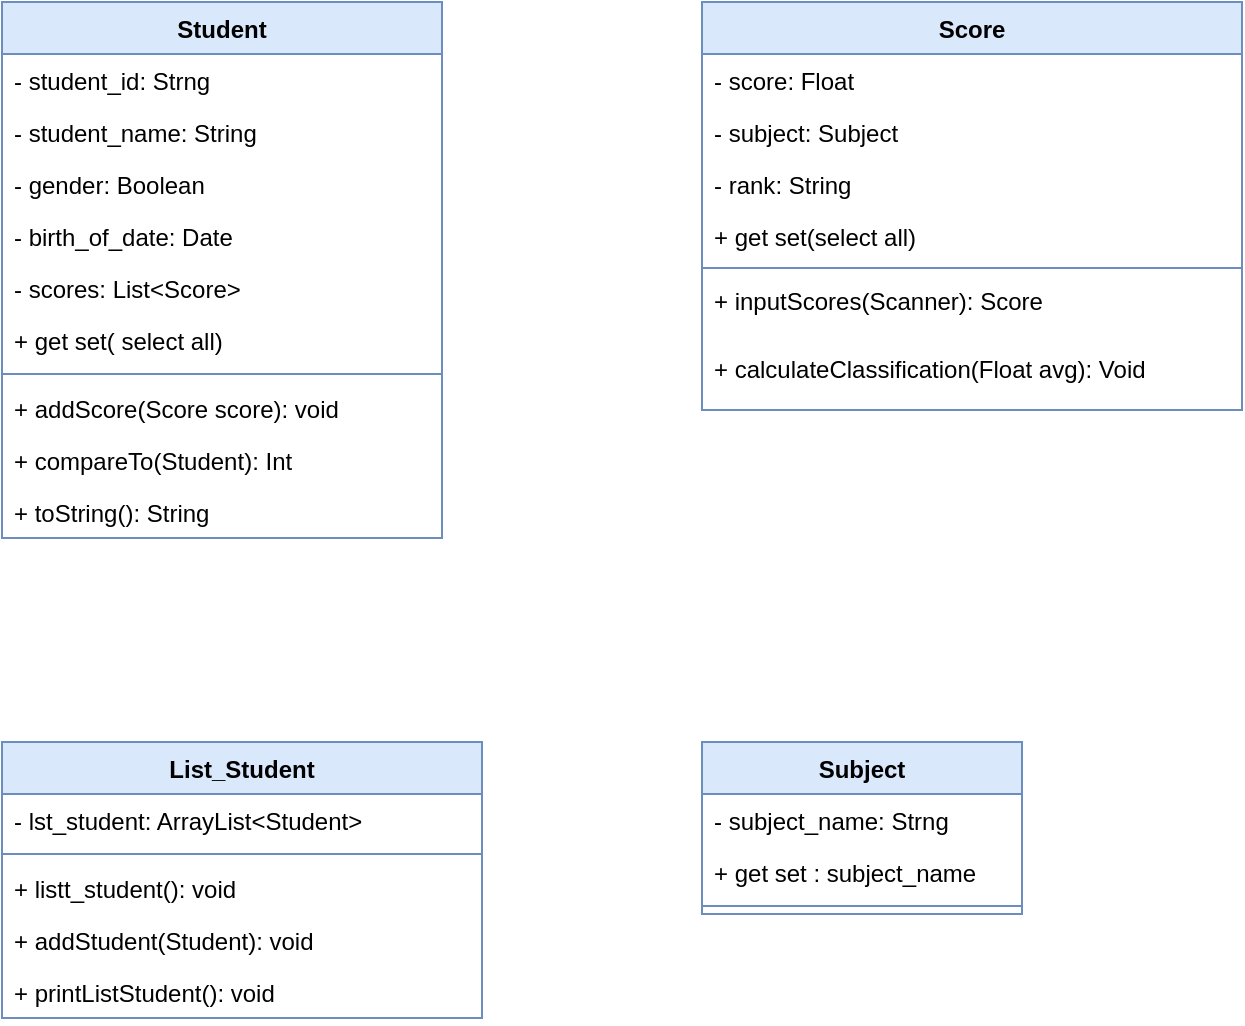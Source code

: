 <mxfile version="21.1.8" type="google">
  <diagram name="Trang-1" id="BeJwztVBxaHOrgQoSr26">
    <mxGraphModel grid="1" page="1" gridSize="10" guides="1" tooltips="1" connect="1" arrows="1" fold="1" pageScale="1" pageWidth="827" pageHeight="1169" math="0" shadow="0">
      <root>
        <mxCell id="0" />
        <mxCell id="1" parent="0" />
        <mxCell id="huPj53C86bU5tt96ABkg-1" value="Student" style="swimlane;fontStyle=1;align=center;verticalAlign=top;childLayout=stackLayout;horizontal=1;startSize=26;horizontalStack=0;resizeParent=1;resizeParentMax=0;resizeLast=0;collapsible=1;marginBottom=0;whiteSpace=wrap;html=1;fillColor=#dae8fc;strokeColor=#6c8ebf;" vertex="1" parent="1">
          <mxGeometry x="50" y="120" width="220" height="268" as="geometry" />
        </mxCell>
        <mxCell id="huPj53C86bU5tt96ABkg-24" value="- student_id: Strng" style="text;strokeColor=none;fillColor=none;align=left;verticalAlign=top;spacingLeft=4;spacingRight=4;overflow=hidden;rotatable=0;points=[[0,0.5],[1,0.5]];portConstraint=eastwest;whiteSpace=wrap;html=1;" vertex="1" parent="huPj53C86bU5tt96ABkg-1">
          <mxGeometry y="26" width="220" height="26" as="geometry" />
        </mxCell>
        <mxCell id="huPj53C86bU5tt96ABkg-49" value="- student_name: String&amp;nbsp;" style="text;strokeColor=none;fillColor=none;align=left;verticalAlign=top;spacingLeft=4;spacingRight=4;overflow=hidden;rotatable=0;points=[[0,0.5],[1,0.5]];portConstraint=eastwest;whiteSpace=wrap;html=1;" vertex="1" parent="huPj53C86bU5tt96ABkg-1">
          <mxGeometry y="52" width="220" height="26" as="geometry" />
        </mxCell>
        <mxCell id="uZcXmYHKWCtwA_xICukK-1" value="- gender: Boolean" style="text;strokeColor=none;fillColor=none;align=left;verticalAlign=top;spacingLeft=4;spacingRight=4;overflow=hidden;rotatable=0;points=[[0,0.5],[1,0.5]];portConstraint=eastwest;whiteSpace=wrap;html=1;" vertex="1" parent="huPj53C86bU5tt96ABkg-1">
          <mxGeometry y="78" width="220" height="26" as="geometry" />
        </mxCell>
        <mxCell id="VjZ1TQek-GzAqiRUL7Fg-2" value="- birth_of_date&lt;span style=&quot;background-color: initial;&quot;&gt;: Date&lt;/span&gt;" style="text;strokeColor=none;fillColor=none;align=left;verticalAlign=top;spacingLeft=4;spacingRight=4;overflow=hidden;rotatable=0;points=[[0,0.5],[1,0.5]];portConstraint=eastwest;whiteSpace=wrap;html=1;" vertex="1" parent="huPj53C86bU5tt96ABkg-1">
          <mxGeometry y="104" width="220" height="26" as="geometry" />
        </mxCell>
        <mxCell id="ncqgXeCkXaLUroxDrBEH-2" value="- scores: List&amp;lt;Score&amp;gt;&amp;nbsp;" style="text;strokeColor=none;fillColor=none;align=left;verticalAlign=top;spacingLeft=4;spacingRight=4;overflow=hidden;rotatable=0;points=[[0,0.5],[1,0.5]];portConstraint=eastwest;whiteSpace=wrap;html=1;" vertex="1" parent="huPj53C86bU5tt96ABkg-1">
          <mxGeometry y="130" width="220" height="26" as="geometry" />
        </mxCell>
        <mxCell id="VjZ1TQek-GzAqiRUL7Fg-1" value="+ get set( select all)" style="text;strokeColor=none;fillColor=none;align=left;verticalAlign=top;spacingLeft=4;spacingRight=4;overflow=hidden;rotatable=0;points=[[0,0.5],[1,0.5]];portConstraint=eastwest;whiteSpace=wrap;html=1;" vertex="1" parent="huPj53C86bU5tt96ABkg-1">
          <mxGeometry y="156" width="220" height="26" as="geometry" />
        </mxCell>
        <mxCell id="huPj53C86bU5tt96ABkg-3" value="" style="line;strokeWidth=1;fillColor=none;align=left;verticalAlign=middle;spacingTop=-1;spacingLeft=3;spacingRight=3;rotatable=0;labelPosition=right;points=[];portConstraint=eastwest;strokeColor=inherit;" vertex="1" parent="huPj53C86bU5tt96ABkg-1">
          <mxGeometry y="182" width="220" height="8" as="geometry" />
        </mxCell>
        <mxCell id="ncqgXeCkXaLUroxDrBEH-1" value="+&amp;nbsp;addScore&lt;span style=&quot;background-color: initial;&quot;&gt;(Score score)&lt;/span&gt;&lt;span style=&quot;background-color: initial;&quot;&gt;: void&lt;/span&gt;" style="text;strokeColor=none;fillColor=none;align=left;verticalAlign=top;spacingLeft=4;spacingRight=4;overflow=hidden;rotatable=0;points=[[0,0.5],[1,0.5]];portConstraint=eastwest;whiteSpace=wrap;html=1;" vertex="1" parent="huPj53C86bU5tt96ABkg-1">
          <mxGeometry y="190" width="220" height="26" as="geometry" />
        </mxCell>
        <mxCell id="ncqgXeCkXaLUroxDrBEH-24" value="+&amp;nbsp;compareTo&lt;span style=&quot;background-color: initial;&quot;&gt;(Student)&lt;/span&gt;&lt;span style=&quot;background-color: initial;&quot;&gt;: Int&lt;/span&gt;" style="text;strokeColor=none;fillColor=none;align=left;verticalAlign=top;spacingLeft=4;spacingRight=4;overflow=hidden;rotatable=0;points=[[0,0.5],[1,0.5]];portConstraint=eastwest;whiteSpace=wrap;html=1;" vertex="1" parent="huPj53C86bU5tt96ABkg-1">
          <mxGeometry y="216" width="220" height="26" as="geometry" />
        </mxCell>
        <mxCell id="ncqgXeCkXaLUroxDrBEH-25" value="+&amp;nbsp;toString&lt;span style=&quot;background-color: initial;&quot;&gt;()&lt;/span&gt;&lt;span style=&quot;background-color: initial;&quot;&gt;: String&lt;/span&gt;" style="text;strokeColor=none;fillColor=none;align=left;verticalAlign=top;spacingLeft=4;spacingRight=4;overflow=hidden;rotatable=0;points=[[0,0.5],[1,0.5]];portConstraint=eastwest;whiteSpace=wrap;html=1;" vertex="1" parent="huPj53C86bU5tt96ABkg-1">
          <mxGeometry y="242" width="220" height="26" as="geometry" />
        </mxCell>
        <mxCell id="huPj53C86bU5tt96ABkg-17" value="Subject" style="swimlane;fontStyle=1;align=center;verticalAlign=top;childLayout=stackLayout;horizontal=1;startSize=26;horizontalStack=0;resizeParent=1;resizeParentMax=0;resizeLast=0;collapsible=1;marginBottom=0;whiteSpace=wrap;html=1;fillColor=#dae8fc;strokeColor=#6c8ebf;" vertex="1" parent="1">
          <mxGeometry x="400" y="490" width="160" height="86" as="geometry" />
        </mxCell>
        <mxCell id="huPj53C86bU5tt96ABkg-23" value="- subject_name: Strng" style="text;strokeColor=none;fillColor=none;align=left;verticalAlign=top;spacingLeft=4;spacingRight=4;overflow=hidden;rotatable=0;points=[[0,0.5],[1,0.5]];portConstraint=eastwest;whiteSpace=wrap;html=1;" vertex="1" parent="huPj53C86bU5tt96ABkg-17">
          <mxGeometry y="26" width="160" height="26" as="geometry" />
        </mxCell>
        <mxCell id="huPj53C86bU5tt96ABkg-50" value="+ get set : subject_name" style="text;strokeColor=none;fillColor=none;align=left;verticalAlign=top;spacingLeft=4;spacingRight=4;overflow=hidden;rotatable=0;points=[[0,0.5],[1,0.5]];portConstraint=eastwest;whiteSpace=wrap;html=1;" vertex="1" parent="huPj53C86bU5tt96ABkg-17">
          <mxGeometry y="52" width="160" height="26" as="geometry" />
        </mxCell>
        <mxCell id="huPj53C86bU5tt96ABkg-19" value="" style="line;strokeWidth=1;fillColor=none;align=left;verticalAlign=middle;spacingTop=-1;spacingLeft=3;spacingRight=3;rotatable=0;labelPosition=right;points=[];portConstraint=eastwest;strokeColor=inherit;" vertex="1" parent="huPj53C86bU5tt96ABkg-17">
          <mxGeometry y="78" width="160" height="8" as="geometry" />
        </mxCell>
        <mxCell id="huPj53C86bU5tt96ABkg-26" value="Score" style="swimlane;fontStyle=1;align=center;verticalAlign=top;childLayout=stackLayout;horizontal=1;startSize=26;horizontalStack=0;resizeParent=1;resizeParentMax=0;resizeLast=0;collapsible=1;marginBottom=0;whiteSpace=wrap;html=1;fillColor=#dae8fc;strokeColor=#6c8ebf;" vertex="1" parent="1">
          <mxGeometry x="400" y="120" width="270" height="204" as="geometry" />
        </mxCell>
        <mxCell id="huPj53C86bU5tt96ABkg-27" value="- score&lt;span style=&quot;background-color: initial;&quot;&gt;: Float&lt;/span&gt;" style="text;strokeColor=none;fillColor=none;align=left;verticalAlign=top;spacingLeft=4;spacingRight=4;overflow=hidden;rotatable=0;points=[[0,0.5],[1,0.5]];portConstraint=eastwest;whiteSpace=wrap;html=1;" vertex="1" parent="huPj53C86bU5tt96ABkg-26">
          <mxGeometry y="26" width="270" height="26" as="geometry" />
        </mxCell>
        <mxCell id="ncqgXeCkXaLUroxDrBEH-3" value="- subject&lt;span style=&quot;background-color: initial;&quot;&gt;: Subject&lt;/span&gt;" style="text;strokeColor=none;fillColor=none;align=left;verticalAlign=top;spacingLeft=4;spacingRight=4;overflow=hidden;rotatable=0;points=[[0,0.5],[1,0.5]];portConstraint=eastwest;whiteSpace=wrap;html=1;" vertex="1" parent="huPj53C86bU5tt96ABkg-26">
          <mxGeometry y="52" width="270" height="26" as="geometry" />
        </mxCell>
        <mxCell id="ncqgXeCkXaLUroxDrBEH-5" value="- rank&lt;span style=&quot;background-color: initial;&quot;&gt;: String&lt;/span&gt;" style="text;strokeColor=none;fillColor=none;align=left;verticalAlign=top;spacingLeft=4;spacingRight=4;overflow=hidden;rotatable=0;points=[[0,0.5],[1,0.5]];portConstraint=eastwest;whiteSpace=wrap;html=1;" vertex="1" parent="huPj53C86bU5tt96ABkg-26">
          <mxGeometry y="78" width="270" height="26" as="geometry" />
        </mxCell>
        <mxCell id="ncqgXeCkXaLUroxDrBEH-7" value="+ get set(select all)" style="text;strokeColor=none;fillColor=none;align=left;verticalAlign=top;spacingLeft=4;spacingRight=4;overflow=hidden;rotatable=0;points=[[0,0.5],[1,0.5]];portConstraint=eastwest;whiteSpace=wrap;html=1;" vertex="1" parent="huPj53C86bU5tt96ABkg-26">
          <mxGeometry y="104" width="270" height="26" as="geometry" />
        </mxCell>
        <mxCell id="huPj53C86bU5tt96ABkg-29" value="" style="line;strokeWidth=1;fillColor=none;align=left;verticalAlign=middle;spacingTop=-1;spacingLeft=3;spacingRight=3;rotatable=0;labelPosition=right;points=[];portConstraint=eastwest;strokeColor=inherit;" vertex="1" parent="huPj53C86bU5tt96ABkg-26">
          <mxGeometry y="130" width="270" height="6" as="geometry" />
        </mxCell>
        <mxCell id="ncqgXeCkXaLUroxDrBEH-11" value="+&amp;nbsp;inputScores&lt;span style=&quot;background-color: initial;&quot;&gt;(Scanner)&lt;/span&gt;&lt;span style=&quot;background-color: initial;&quot;&gt;: Score&amp;nbsp;&lt;/span&gt;" style="text;strokeColor=none;fillColor=none;align=left;verticalAlign=top;spacingLeft=4;spacingRight=4;overflow=hidden;rotatable=0;points=[[0,0.5],[1,0.5]];portConstraint=eastwest;whiteSpace=wrap;html=1;" vertex="1" parent="huPj53C86bU5tt96ABkg-26">
          <mxGeometry y="136" width="270" height="34" as="geometry" />
        </mxCell>
        <mxCell id="ncqgXeCkXaLUroxDrBEH-12" value="+&amp;nbsp;calculateClassification&lt;span style=&quot;background-color: initial;&quot;&gt;(Float avg)&lt;/span&gt;&lt;span style=&quot;background-color: initial;&quot;&gt;: Void&lt;/span&gt;" style="text;strokeColor=none;fillColor=none;align=left;verticalAlign=top;spacingLeft=4;spacingRight=4;overflow=hidden;rotatable=0;points=[[0,0.5],[1,0.5]];portConstraint=eastwest;whiteSpace=wrap;html=1;" vertex="1" parent="huPj53C86bU5tt96ABkg-26">
          <mxGeometry y="170" width="270" height="34" as="geometry" />
        </mxCell>
        <mxCell id="ncqgXeCkXaLUroxDrBEH-26" value="List_Student" style="swimlane;fontStyle=1;align=center;verticalAlign=top;childLayout=stackLayout;horizontal=1;startSize=26;horizontalStack=0;resizeParent=1;resizeParentMax=0;resizeLast=0;collapsible=1;marginBottom=0;whiteSpace=wrap;html=1;fillColor=#dae8fc;strokeColor=#6c8ebf;" vertex="1" parent="1">
          <mxGeometry x="50" y="490" width="240" height="138" as="geometry" />
        </mxCell>
        <mxCell id="ncqgXeCkXaLUroxDrBEH-27" value="-&amp;nbsp;lst_student: ArrayList&amp;lt;Student&amp;gt; " style="text;strokeColor=none;fillColor=none;align=left;verticalAlign=top;spacingLeft=4;spacingRight=4;overflow=hidden;rotatable=0;points=[[0,0.5],[1,0.5]];portConstraint=eastwest;whiteSpace=wrap;html=1;" vertex="1" parent="ncqgXeCkXaLUroxDrBEH-26">
          <mxGeometry y="26" width="240" height="26" as="geometry" />
        </mxCell>
        <mxCell id="ncqgXeCkXaLUroxDrBEH-28" value="" style="line;strokeWidth=1;fillColor=none;align=left;verticalAlign=middle;spacingTop=-1;spacingLeft=3;spacingRight=3;rotatable=0;labelPosition=right;points=[];portConstraint=eastwest;strokeColor=inherit;" vertex="1" parent="ncqgXeCkXaLUroxDrBEH-26">
          <mxGeometry y="52" width="240" height="8" as="geometry" />
        </mxCell>
        <mxCell id="ncqgXeCkXaLUroxDrBEH-29" value="+ listt_student(): void" style="text;strokeColor=none;fillColor=none;align=left;verticalAlign=top;spacingLeft=4;spacingRight=4;overflow=hidden;rotatable=0;points=[[0,0.5],[1,0.5]];portConstraint=eastwest;whiteSpace=wrap;html=1;" vertex="1" parent="ncqgXeCkXaLUroxDrBEH-26">
          <mxGeometry y="60" width="240" height="26" as="geometry" />
        </mxCell>
        <mxCell id="ncqgXeCkXaLUroxDrBEH-30" value="+ addStudent(Student): void" style="text;strokeColor=none;fillColor=none;align=left;verticalAlign=top;spacingLeft=4;spacingRight=4;overflow=hidden;rotatable=0;points=[[0,0.5],[1,0.5]];portConstraint=eastwest;whiteSpace=wrap;html=1;" vertex="1" parent="ncqgXeCkXaLUroxDrBEH-26">
          <mxGeometry y="86" width="240" height="26" as="geometry" />
        </mxCell>
        <mxCell id="ncqgXeCkXaLUroxDrBEH-31" value="+ printListStudent(): void" style="text;strokeColor=none;fillColor=none;align=left;verticalAlign=top;spacingLeft=4;spacingRight=4;overflow=hidden;rotatable=0;points=[[0,0.5],[1,0.5]];portConstraint=eastwest;whiteSpace=wrap;html=1;" vertex="1" parent="ncqgXeCkXaLUroxDrBEH-26">
          <mxGeometry y="112" width="240" height="26" as="geometry" />
        </mxCell>
      </root>
    </mxGraphModel>
  </diagram>
</mxfile>
